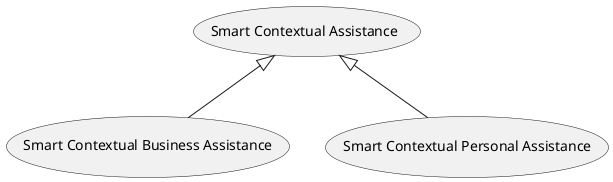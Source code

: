 @startuml

usecase (Smart Contextual Assistance) as assistUC
usecase (Smart Contextual Business Assistance) as bizzAssistUC
usecase (Smart Contextual Personal Assistance) as myAssistUC

assistUC <|-- bizzAssistUC
assistUC <|-- myAssistUC


@enduml
